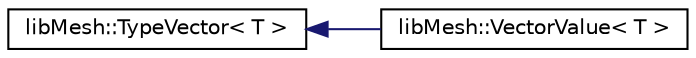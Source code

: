 digraph "Graphical Class Hierarchy"
{
  edge [fontname="Helvetica",fontsize="10",labelfontname="Helvetica",labelfontsize="10"];
  node [fontname="Helvetica",fontsize="10",shape=record];
  rankdir="LR";
  Node1 [label="libMesh::TypeVector\< T \>",height=0.2,width=0.4,color="black", fillcolor="white", style="filled",URL="$classlibMesh_1_1TypeVector.html"];
  Node1 -> Node2 [dir="back",color="midnightblue",fontsize="10",style="solid",fontname="Helvetica"];
  Node2 [label="libMesh::VectorValue\< T \>",height=0.2,width=0.4,color="black", fillcolor="white", style="filled",URL="$classlibMesh_1_1VectorValue.html"];
}
